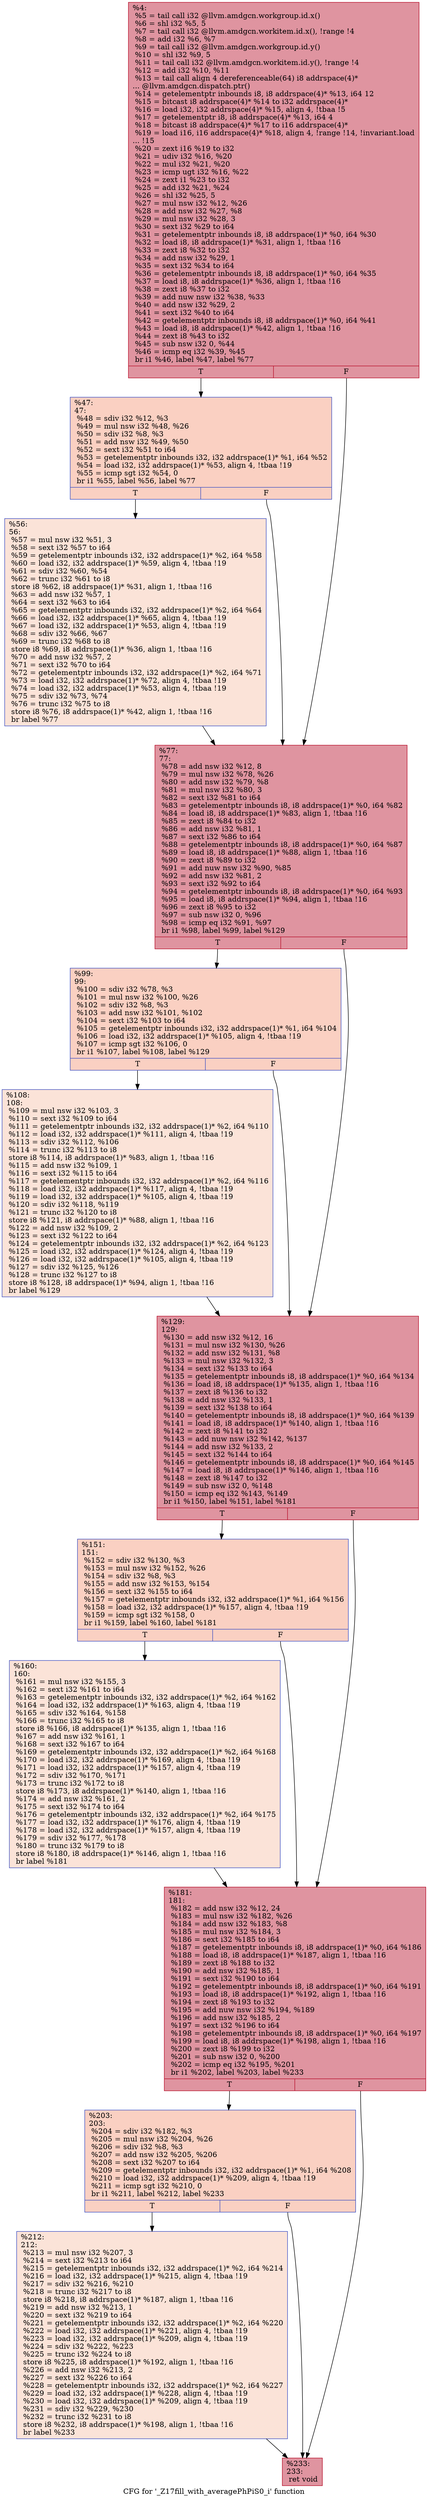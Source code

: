 digraph "CFG for '_Z17fill_with_averagePhPiS0_i' function" {
	label="CFG for '_Z17fill_with_averagePhPiS0_i' function";

	Node0x4c85910 [shape=record,color="#b70d28ff", style=filled, fillcolor="#b70d2870",label="{%4:\l  %5 = tail call i32 @llvm.amdgcn.workgroup.id.x()\l  %6 = shl i32 %5, 5\l  %7 = tail call i32 @llvm.amdgcn.workitem.id.x(), !range !4\l  %8 = add i32 %6, %7\l  %9 = tail call i32 @llvm.amdgcn.workgroup.id.y()\l  %10 = shl i32 %9, 5\l  %11 = tail call i32 @llvm.amdgcn.workitem.id.y(), !range !4\l  %12 = add i32 %10, %11\l  %13 = tail call align 4 dereferenceable(64) i8 addrspace(4)*\l... @llvm.amdgcn.dispatch.ptr()\l  %14 = getelementptr inbounds i8, i8 addrspace(4)* %13, i64 12\l  %15 = bitcast i8 addrspace(4)* %14 to i32 addrspace(4)*\l  %16 = load i32, i32 addrspace(4)* %15, align 4, !tbaa !5\l  %17 = getelementptr i8, i8 addrspace(4)* %13, i64 4\l  %18 = bitcast i8 addrspace(4)* %17 to i16 addrspace(4)*\l  %19 = load i16, i16 addrspace(4)* %18, align 4, !range !14, !invariant.load\l... !15\l  %20 = zext i16 %19 to i32\l  %21 = udiv i32 %16, %20\l  %22 = mul i32 %21, %20\l  %23 = icmp ugt i32 %16, %22\l  %24 = zext i1 %23 to i32\l  %25 = add i32 %21, %24\l  %26 = shl i32 %25, 5\l  %27 = mul nsw i32 %12, %26\l  %28 = add nsw i32 %27, %8\l  %29 = mul nsw i32 %28, 3\l  %30 = sext i32 %29 to i64\l  %31 = getelementptr inbounds i8, i8 addrspace(1)* %0, i64 %30\l  %32 = load i8, i8 addrspace(1)* %31, align 1, !tbaa !16\l  %33 = zext i8 %32 to i32\l  %34 = add nsw i32 %29, 1\l  %35 = sext i32 %34 to i64\l  %36 = getelementptr inbounds i8, i8 addrspace(1)* %0, i64 %35\l  %37 = load i8, i8 addrspace(1)* %36, align 1, !tbaa !16\l  %38 = zext i8 %37 to i32\l  %39 = add nuw nsw i32 %38, %33\l  %40 = add nsw i32 %29, 2\l  %41 = sext i32 %40 to i64\l  %42 = getelementptr inbounds i8, i8 addrspace(1)* %0, i64 %41\l  %43 = load i8, i8 addrspace(1)* %42, align 1, !tbaa !16\l  %44 = zext i8 %43 to i32\l  %45 = sub nsw i32 0, %44\l  %46 = icmp eq i32 %39, %45\l  br i1 %46, label %47, label %77\l|{<s0>T|<s1>F}}"];
	Node0x4c85910:s0 -> Node0x4c89d20;
	Node0x4c85910:s1 -> Node0x4c89db0;
	Node0x4c89d20 [shape=record,color="#3d50c3ff", style=filled, fillcolor="#f3947570",label="{%47:\l47:                                               \l  %48 = sdiv i32 %12, %3\l  %49 = mul nsw i32 %48, %26\l  %50 = sdiv i32 %8, %3\l  %51 = add nsw i32 %49, %50\l  %52 = sext i32 %51 to i64\l  %53 = getelementptr inbounds i32, i32 addrspace(1)* %1, i64 %52\l  %54 = load i32, i32 addrspace(1)* %53, align 4, !tbaa !19\l  %55 = icmp sgt i32 %54, 0\l  br i1 %55, label %56, label %77\l|{<s0>T|<s1>F}}"];
	Node0x4c89d20:s0 -> Node0x4c8a470;
	Node0x4c89d20:s1 -> Node0x4c89db0;
	Node0x4c8a470 [shape=record,color="#3d50c3ff", style=filled, fillcolor="#f6bfa670",label="{%56:\l56:                                               \l  %57 = mul nsw i32 %51, 3\l  %58 = sext i32 %57 to i64\l  %59 = getelementptr inbounds i32, i32 addrspace(1)* %2, i64 %58\l  %60 = load i32, i32 addrspace(1)* %59, align 4, !tbaa !19\l  %61 = sdiv i32 %60, %54\l  %62 = trunc i32 %61 to i8\l  store i8 %62, i8 addrspace(1)* %31, align 1, !tbaa !16\l  %63 = add nsw i32 %57, 1\l  %64 = sext i32 %63 to i64\l  %65 = getelementptr inbounds i32, i32 addrspace(1)* %2, i64 %64\l  %66 = load i32, i32 addrspace(1)* %65, align 4, !tbaa !19\l  %67 = load i32, i32 addrspace(1)* %53, align 4, !tbaa !19\l  %68 = sdiv i32 %66, %67\l  %69 = trunc i32 %68 to i8\l  store i8 %69, i8 addrspace(1)* %36, align 1, !tbaa !16\l  %70 = add nsw i32 %57, 2\l  %71 = sext i32 %70 to i64\l  %72 = getelementptr inbounds i32, i32 addrspace(1)* %2, i64 %71\l  %73 = load i32, i32 addrspace(1)* %72, align 4, !tbaa !19\l  %74 = load i32, i32 addrspace(1)* %53, align 4, !tbaa !19\l  %75 = sdiv i32 %73, %74\l  %76 = trunc i32 %75 to i8\l  store i8 %76, i8 addrspace(1)* %42, align 1, !tbaa !16\l  br label %77\l}"];
	Node0x4c8a470 -> Node0x4c89db0;
	Node0x4c89db0 [shape=record,color="#b70d28ff", style=filled, fillcolor="#b70d2870",label="{%77:\l77:                                               \l  %78 = add nsw i32 %12, 8\l  %79 = mul nsw i32 %78, %26\l  %80 = add nsw i32 %79, %8\l  %81 = mul nsw i32 %80, 3\l  %82 = sext i32 %81 to i64\l  %83 = getelementptr inbounds i8, i8 addrspace(1)* %0, i64 %82\l  %84 = load i8, i8 addrspace(1)* %83, align 1, !tbaa !16\l  %85 = zext i8 %84 to i32\l  %86 = add nsw i32 %81, 1\l  %87 = sext i32 %86 to i64\l  %88 = getelementptr inbounds i8, i8 addrspace(1)* %0, i64 %87\l  %89 = load i8, i8 addrspace(1)* %88, align 1, !tbaa !16\l  %90 = zext i8 %89 to i32\l  %91 = add nuw nsw i32 %90, %85\l  %92 = add nsw i32 %81, 2\l  %93 = sext i32 %92 to i64\l  %94 = getelementptr inbounds i8, i8 addrspace(1)* %0, i64 %93\l  %95 = load i8, i8 addrspace(1)* %94, align 1, !tbaa !16\l  %96 = zext i8 %95 to i32\l  %97 = sub nsw i32 0, %96\l  %98 = icmp eq i32 %91, %97\l  br i1 %98, label %99, label %129\l|{<s0>T|<s1>F}}"];
	Node0x4c89db0:s0 -> Node0x4c8c500;
	Node0x4c89db0:s1 -> Node0x4c8c550;
	Node0x4c8c500 [shape=record,color="#3d50c3ff", style=filled, fillcolor="#f3947570",label="{%99:\l99:                                               \l  %100 = sdiv i32 %78, %3\l  %101 = mul nsw i32 %100, %26\l  %102 = sdiv i32 %8, %3\l  %103 = add nsw i32 %101, %102\l  %104 = sext i32 %103 to i64\l  %105 = getelementptr inbounds i32, i32 addrspace(1)* %1, i64 %104\l  %106 = load i32, i32 addrspace(1)* %105, align 4, !tbaa !19\l  %107 = icmp sgt i32 %106, 0\l  br i1 %107, label %108, label %129\l|{<s0>T|<s1>F}}"];
	Node0x4c8c500:s0 -> Node0x4c8caa0;
	Node0x4c8c500:s1 -> Node0x4c8c550;
	Node0x4c8caa0 [shape=record,color="#3d50c3ff", style=filled, fillcolor="#f6bfa670",label="{%108:\l108:                                              \l  %109 = mul nsw i32 %103, 3\l  %110 = sext i32 %109 to i64\l  %111 = getelementptr inbounds i32, i32 addrspace(1)* %2, i64 %110\l  %112 = load i32, i32 addrspace(1)* %111, align 4, !tbaa !19\l  %113 = sdiv i32 %112, %106\l  %114 = trunc i32 %113 to i8\l  store i8 %114, i8 addrspace(1)* %83, align 1, !tbaa !16\l  %115 = add nsw i32 %109, 1\l  %116 = sext i32 %115 to i64\l  %117 = getelementptr inbounds i32, i32 addrspace(1)* %2, i64 %116\l  %118 = load i32, i32 addrspace(1)* %117, align 4, !tbaa !19\l  %119 = load i32, i32 addrspace(1)* %105, align 4, !tbaa !19\l  %120 = sdiv i32 %118, %119\l  %121 = trunc i32 %120 to i8\l  store i8 %121, i8 addrspace(1)* %88, align 1, !tbaa !16\l  %122 = add nsw i32 %109, 2\l  %123 = sext i32 %122 to i64\l  %124 = getelementptr inbounds i32, i32 addrspace(1)* %2, i64 %123\l  %125 = load i32, i32 addrspace(1)* %124, align 4, !tbaa !19\l  %126 = load i32, i32 addrspace(1)* %105, align 4, !tbaa !19\l  %127 = sdiv i32 %125, %126\l  %128 = trunc i32 %127 to i8\l  store i8 %128, i8 addrspace(1)* %94, align 1, !tbaa !16\l  br label %129\l}"];
	Node0x4c8caa0 -> Node0x4c8c550;
	Node0x4c8c550 [shape=record,color="#b70d28ff", style=filled, fillcolor="#b70d2870",label="{%129:\l129:                                              \l  %130 = add nsw i32 %12, 16\l  %131 = mul nsw i32 %130, %26\l  %132 = add nsw i32 %131, %8\l  %133 = mul nsw i32 %132, 3\l  %134 = sext i32 %133 to i64\l  %135 = getelementptr inbounds i8, i8 addrspace(1)* %0, i64 %134\l  %136 = load i8, i8 addrspace(1)* %135, align 1, !tbaa !16\l  %137 = zext i8 %136 to i32\l  %138 = add nsw i32 %133, 1\l  %139 = sext i32 %138 to i64\l  %140 = getelementptr inbounds i8, i8 addrspace(1)* %0, i64 %139\l  %141 = load i8, i8 addrspace(1)* %140, align 1, !tbaa !16\l  %142 = zext i8 %141 to i32\l  %143 = add nuw nsw i32 %142, %137\l  %144 = add nsw i32 %133, 2\l  %145 = sext i32 %144 to i64\l  %146 = getelementptr inbounds i8, i8 addrspace(1)* %0, i64 %145\l  %147 = load i8, i8 addrspace(1)* %146, align 1, !tbaa !16\l  %148 = zext i8 %147 to i32\l  %149 = sub nsw i32 0, %148\l  %150 = icmp eq i32 %143, %149\l  br i1 %150, label %151, label %181\l|{<s0>T|<s1>F}}"];
	Node0x4c8c550:s0 -> Node0x4c8e710;
	Node0x4c8c550:s1 -> Node0x4c8e760;
	Node0x4c8e710 [shape=record,color="#3d50c3ff", style=filled, fillcolor="#f3947570",label="{%151:\l151:                                              \l  %152 = sdiv i32 %130, %3\l  %153 = mul nsw i32 %152, %26\l  %154 = sdiv i32 %8, %3\l  %155 = add nsw i32 %153, %154\l  %156 = sext i32 %155 to i64\l  %157 = getelementptr inbounds i32, i32 addrspace(1)* %1, i64 %156\l  %158 = load i32, i32 addrspace(1)* %157, align 4, !tbaa !19\l  %159 = icmp sgt i32 %158, 0\l  br i1 %159, label %160, label %181\l|{<s0>T|<s1>F}}"];
	Node0x4c8e710:s0 -> Node0x4c8ecb0;
	Node0x4c8e710:s1 -> Node0x4c8e760;
	Node0x4c8ecb0 [shape=record,color="#3d50c3ff", style=filled, fillcolor="#f6bfa670",label="{%160:\l160:                                              \l  %161 = mul nsw i32 %155, 3\l  %162 = sext i32 %161 to i64\l  %163 = getelementptr inbounds i32, i32 addrspace(1)* %2, i64 %162\l  %164 = load i32, i32 addrspace(1)* %163, align 4, !tbaa !19\l  %165 = sdiv i32 %164, %158\l  %166 = trunc i32 %165 to i8\l  store i8 %166, i8 addrspace(1)* %135, align 1, !tbaa !16\l  %167 = add nsw i32 %161, 1\l  %168 = sext i32 %167 to i64\l  %169 = getelementptr inbounds i32, i32 addrspace(1)* %2, i64 %168\l  %170 = load i32, i32 addrspace(1)* %169, align 4, !tbaa !19\l  %171 = load i32, i32 addrspace(1)* %157, align 4, !tbaa !19\l  %172 = sdiv i32 %170, %171\l  %173 = trunc i32 %172 to i8\l  store i8 %173, i8 addrspace(1)* %140, align 1, !tbaa !16\l  %174 = add nsw i32 %161, 2\l  %175 = sext i32 %174 to i64\l  %176 = getelementptr inbounds i32, i32 addrspace(1)* %2, i64 %175\l  %177 = load i32, i32 addrspace(1)* %176, align 4, !tbaa !19\l  %178 = load i32, i32 addrspace(1)* %157, align 4, !tbaa !19\l  %179 = sdiv i32 %177, %178\l  %180 = trunc i32 %179 to i8\l  store i8 %180, i8 addrspace(1)* %146, align 1, !tbaa !16\l  br label %181\l}"];
	Node0x4c8ecb0 -> Node0x4c8e760;
	Node0x4c8e760 [shape=record,color="#b70d28ff", style=filled, fillcolor="#b70d2870",label="{%181:\l181:                                              \l  %182 = add nsw i32 %12, 24\l  %183 = mul nsw i32 %182, %26\l  %184 = add nsw i32 %183, %8\l  %185 = mul nsw i32 %184, 3\l  %186 = sext i32 %185 to i64\l  %187 = getelementptr inbounds i8, i8 addrspace(1)* %0, i64 %186\l  %188 = load i8, i8 addrspace(1)* %187, align 1, !tbaa !16\l  %189 = zext i8 %188 to i32\l  %190 = add nsw i32 %185, 1\l  %191 = sext i32 %190 to i64\l  %192 = getelementptr inbounds i8, i8 addrspace(1)* %0, i64 %191\l  %193 = load i8, i8 addrspace(1)* %192, align 1, !tbaa !16\l  %194 = zext i8 %193 to i32\l  %195 = add nuw nsw i32 %194, %189\l  %196 = add nsw i32 %185, 2\l  %197 = sext i32 %196 to i64\l  %198 = getelementptr inbounds i8, i8 addrspace(1)* %0, i64 %197\l  %199 = load i8, i8 addrspace(1)* %198, align 1, !tbaa !16\l  %200 = zext i8 %199 to i32\l  %201 = sub nsw i32 0, %200\l  %202 = icmp eq i32 %195, %201\l  br i1 %202, label %203, label %233\l|{<s0>T|<s1>F}}"];
	Node0x4c8e760:s0 -> Node0x4c904c0;
	Node0x4c8e760:s1 -> Node0x4c90510;
	Node0x4c904c0 [shape=record,color="#3d50c3ff", style=filled, fillcolor="#f3947570",label="{%203:\l203:                                              \l  %204 = sdiv i32 %182, %3\l  %205 = mul nsw i32 %204, %26\l  %206 = sdiv i32 %8, %3\l  %207 = add nsw i32 %205, %206\l  %208 = sext i32 %207 to i64\l  %209 = getelementptr inbounds i32, i32 addrspace(1)* %1, i64 %208\l  %210 = load i32, i32 addrspace(1)* %209, align 4, !tbaa !19\l  %211 = icmp sgt i32 %210, 0\l  br i1 %211, label %212, label %233\l|{<s0>T|<s1>F}}"];
	Node0x4c904c0:s0 -> Node0x4c90a60;
	Node0x4c904c0:s1 -> Node0x4c90510;
	Node0x4c90a60 [shape=record,color="#3d50c3ff", style=filled, fillcolor="#f6bfa670",label="{%212:\l212:                                              \l  %213 = mul nsw i32 %207, 3\l  %214 = sext i32 %213 to i64\l  %215 = getelementptr inbounds i32, i32 addrspace(1)* %2, i64 %214\l  %216 = load i32, i32 addrspace(1)* %215, align 4, !tbaa !19\l  %217 = sdiv i32 %216, %210\l  %218 = trunc i32 %217 to i8\l  store i8 %218, i8 addrspace(1)* %187, align 1, !tbaa !16\l  %219 = add nsw i32 %213, 1\l  %220 = sext i32 %219 to i64\l  %221 = getelementptr inbounds i32, i32 addrspace(1)* %2, i64 %220\l  %222 = load i32, i32 addrspace(1)* %221, align 4, !tbaa !19\l  %223 = load i32, i32 addrspace(1)* %209, align 4, !tbaa !19\l  %224 = sdiv i32 %222, %223\l  %225 = trunc i32 %224 to i8\l  store i8 %225, i8 addrspace(1)* %192, align 1, !tbaa !16\l  %226 = add nsw i32 %213, 2\l  %227 = sext i32 %226 to i64\l  %228 = getelementptr inbounds i32, i32 addrspace(1)* %2, i64 %227\l  %229 = load i32, i32 addrspace(1)* %228, align 4, !tbaa !19\l  %230 = load i32, i32 addrspace(1)* %209, align 4, !tbaa !19\l  %231 = sdiv i32 %229, %230\l  %232 = trunc i32 %231 to i8\l  store i8 %232, i8 addrspace(1)* %198, align 1, !tbaa !16\l  br label %233\l}"];
	Node0x4c90a60 -> Node0x4c90510;
	Node0x4c90510 [shape=record,color="#b70d28ff", style=filled, fillcolor="#b70d2870",label="{%233:\l233:                                              \l  ret void\l}"];
}
